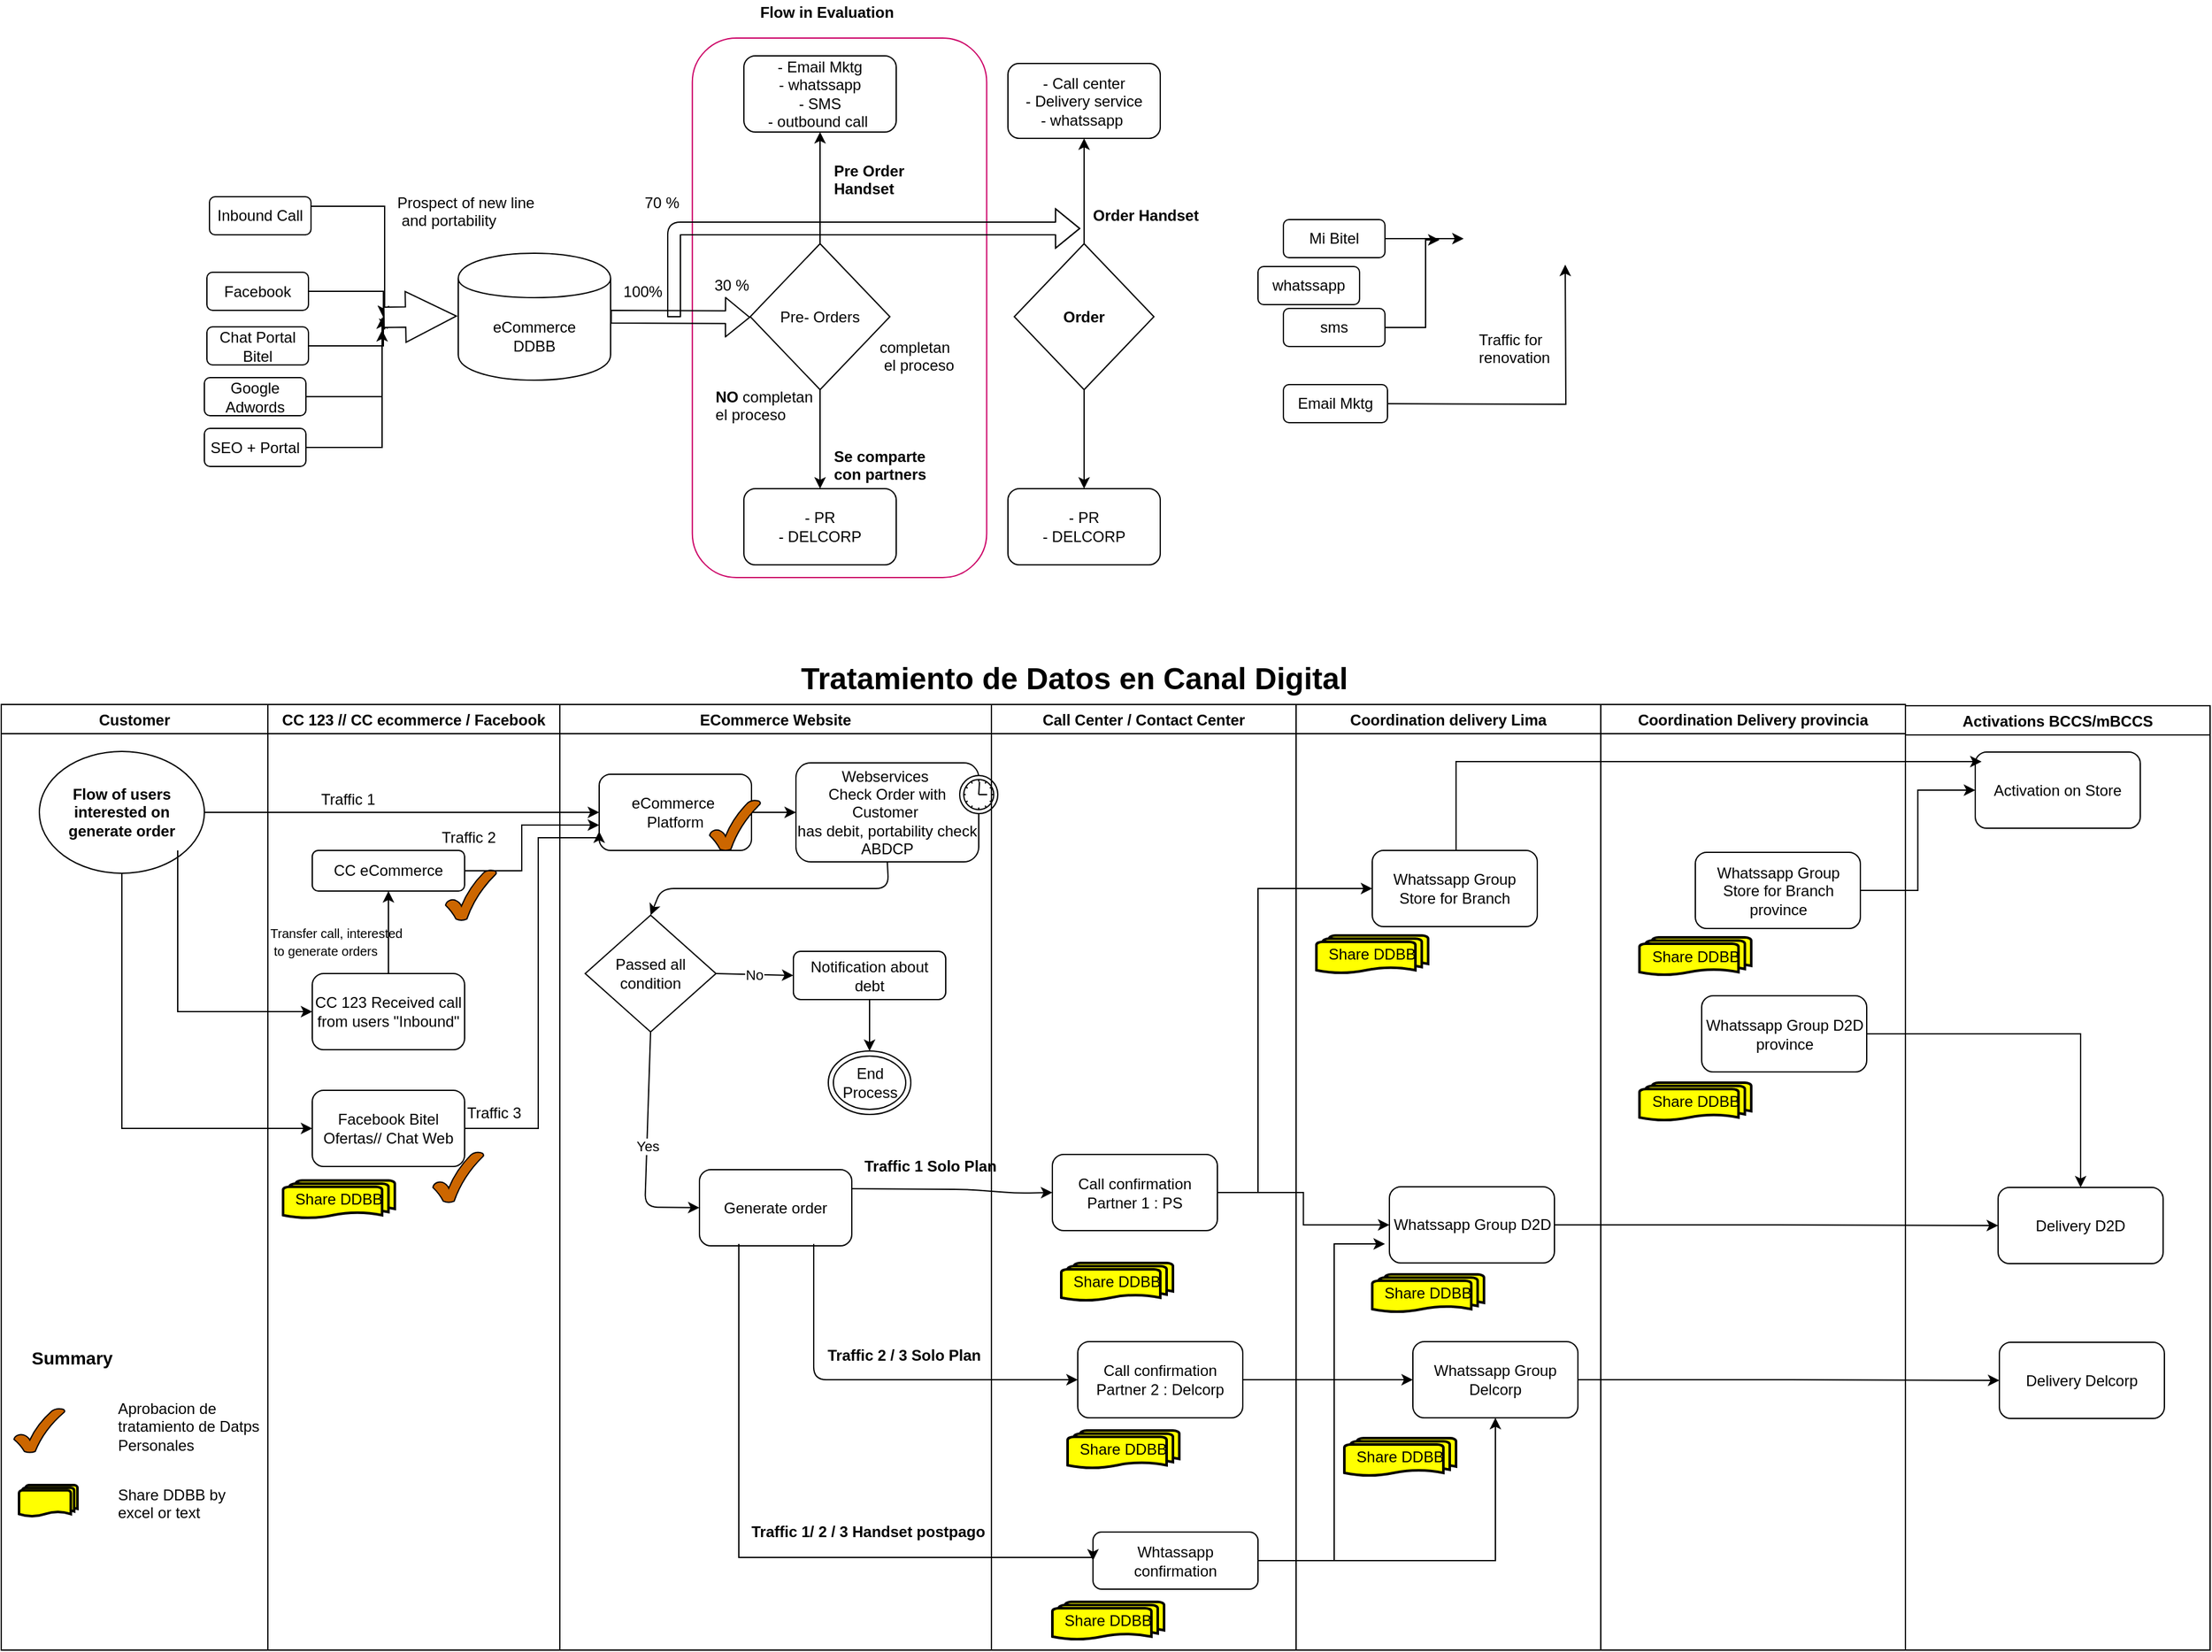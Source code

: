 <mxfile version="12.8.2" type="github">
  <diagram id="zP4iyxs3jzjMyuQG23tj" name="Page-1">
    <mxGraphModel dx="2404" dy="633" grid="1" gridSize="10" guides="1" tooltips="1" connect="1" arrows="1" fold="1" page="1" pageScale="1" pageWidth="850" pageHeight="1100" math="0" shadow="0">
      <root>
        <mxCell id="0" />
        <mxCell id="1" parent="0" />
        <mxCell id="Nr7Q4ipLpjzdWcBTOOWT-3" value="" style="rounded=1;whiteSpace=wrap;html=1;rotation=90;strokeColor=#CC0066;" parent="1" vertex="1">
          <mxGeometry x="307.82" y="126.57" width="425" height="231.87" as="geometry" />
        </mxCell>
        <mxCell id="BRfJzfaQ3Reeo0GbPJiB-15" style="edgeStyle=orthogonalEdgeStyle;rounded=0;orthogonalLoop=1;jettySize=auto;html=1;exitX=1;exitY=0.5;exitDx=0;exitDy=0;" parent="1" source="Ee-xBz2CqtSxg2sr-4L6-2" edge="1">
          <mxGeometry relative="1" as="geometry">
            <mxPoint x="161" y="250" as="targetPoint" />
          </mxGeometry>
        </mxCell>
        <mxCell id="Ee-xBz2CqtSxg2sr-4L6-2" value="Facebook" style="rounded=1;whiteSpace=wrap;html=1;" parent="1" vertex="1">
          <mxGeometry x="22" y="214.5" width="80" height="30" as="geometry" />
        </mxCell>
        <mxCell id="BRfJzfaQ3Reeo0GbPJiB-18" style="edgeStyle=orthogonalEdgeStyle;rounded=0;orthogonalLoop=1;jettySize=auto;html=1;" parent="1" source="Ee-xBz2CqtSxg2sr-4L6-3" edge="1">
          <mxGeometry relative="1" as="geometry">
            <mxPoint x="161" y="250" as="targetPoint" />
            <Array as="points">
              <mxPoint x="161" y="273" />
              <mxPoint x="161" y="230" />
            </Array>
          </mxGeometry>
        </mxCell>
        <mxCell id="Ee-xBz2CqtSxg2sr-4L6-3" value="Chat Portal Bitel" style="rounded=1;whiteSpace=wrap;html=1;" parent="1" vertex="1">
          <mxGeometry x="22" y="257.5" width="80" height="30" as="geometry" />
        </mxCell>
        <mxCell id="Ee-xBz2CqtSxg2sr-4L6-4" value="whatssapp" style="rounded=1;whiteSpace=wrap;html=1;" parent="1" vertex="1">
          <mxGeometry x="850" y="210" width="80" height="30" as="geometry" />
        </mxCell>
        <mxCell id="Ee-xBz2CqtSxg2sr-4L6-16" style="edgeStyle=orthogonalEdgeStyle;rounded=0;orthogonalLoop=1;jettySize=auto;html=1;" parent="1" source="Ee-xBz2CqtSxg2sr-4L6-5" edge="1">
          <mxGeometry relative="1" as="geometry">
            <mxPoint x="1012" y="188" as="targetPoint" />
          </mxGeometry>
        </mxCell>
        <mxCell id="Ee-xBz2CqtSxg2sr-4L6-5" value="Mi Bitel" style="rounded=1;whiteSpace=wrap;html=1;" parent="1" vertex="1">
          <mxGeometry x="870" y="173" width="80" height="30" as="geometry" />
        </mxCell>
        <mxCell id="Ee-xBz2CqtSxg2sr-4L6-17" style="edgeStyle=orthogonalEdgeStyle;rounded=0;orthogonalLoop=1;jettySize=auto;html=1;" parent="1" edge="1">
          <mxGeometry relative="1" as="geometry">
            <mxPoint x="993" y="189" as="targetPoint" />
            <mxPoint x="941" y="258" as="sourcePoint" />
            <Array as="points">
              <mxPoint x="982" y="258" />
              <mxPoint x="982" y="189" />
            </Array>
          </mxGeometry>
        </mxCell>
        <mxCell id="Ee-xBz2CqtSxg2sr-4L6-6" value="sms" style="rounded=1;whiteSpace=wrap;html=1;" parent="1" vertex="1">
          <mxGeometry x="870" y="243" width="80" height="30" as="geometry" />
        </mxCell>
        <mxCell id="Ee-xBz2CqtSxg2sr-4L6-18" style="edgeStyle=orthogonalEdgeStyle;rounded=0;orthogonalLoop=1;jettySize=auto;html=1;entryX=0.5;entryY=1;entryDx=0;entryDy=0;" parent="1" edge="1">
          <mxGeometry relative="1" as="geometry">
            <mxPoint x="1092" y="208.5" as="targetPoint" />
            <mxPoint x="941" y="318" as="sourcePoint" />
          </mxGeometry>
        </mxCell>
        <mxCell id="Ee-xBz2CqtSxg2sr-4L6-7" value="Email Mktg" style="rounded=1;whiteSpace=wrap;html=1;" parent="1" vertex="1">
          <mxGeometry x="870" y="303" width="82" height="30" as="geometry" />
        </mxCell>
        <mxCell id="Ee-xBz2CqtSxg2sr-4L6-15" value="Prospect of new line&lt;br&gt;&amp;nbsp;and portability" style="text;html=1;resizable=0;points=[];autosize=1;align=left;verticalAlign=top;spacingTop=-4;" parent="1" vertex="1">
          <mxGeometry x="170" y="150" width="130" height="30" as="geometry" />
        </mxCell>
        <mxCell id="Ee-xBz2CqtSxg2sr-4L6-19" value="Traffic for &lt;br&gt;renovation" style="text;html=1;resizable=0;points=[];autosize=1;align=left;verticalAlign=top;spacingTop=-4;" parent="1" vertex="1">
          <mxGeometry x="1022" y="258" width="70" height="30" as="geometry" />
        </mxCell>
        <mxCell id="BRfJzfaQ3Reeo0GbPJiB-14" style="edgeStyle=orthogonalEdgeStyle;rounded=0;orthogonalLoop=1;jettySize=auto;html=1;exitX=1;exitY=0.25;exitDx=0;exitDy=0;" parent="1" source="Ee-xBz2CqtSxg2sr-4L6-29" edge="1">
          <mxGeometry relative="1" as="geometry">
            <mxPoint x="162" y="260" as="targetPoint" />
            <Array as="points">
              <mxPoint x="162" y="163" />
              <mxPoint x="162" y="229" />
            </Array>
          </mxGeometry>
        </mxCell>
        <mxCell id="Ee-xBz2CqtSxg2sr-4L6-29" value="Inbound Call" style="rounded=1;whiteSpace=wrap;html=1;" parent="1" vertex="1">
          <mxGeometry x="24" y="155" width="80" height="30" as="geometry" />
        </mxCell>
        <mxCell id="Ee-xBz2CqtSxg2sr-4L6-32" value="" style="shape=flexArrow;endArrow=classic;html=1;exitX=1;exitY=0.5;exitDx=0;exitDy=0;" parent="1" source="BRfJzfaQ3Reeo0GbPJiB-1" edge="1">
          <mxGeometry width="50" height="50" relative="1" as="geometry">
            <mxPoint x="350" y="250" as="sourcePoint" />
            <mxPoint x="450" y="250" as="targetPoint" />
            <Array as="points" />
          </mxGeometry>
        </mxCell>
        <mxCell id="Ee-xBz2CqtSxg2sr-4L6-39" style="edgeStyle=orthogonalEdgeStyle;rounded=0;orthogonalLoop=1;jettySize=auto;html=1;entryX=0.5;entryY=1;entryDx=0;entryDy=0;" parent="1" source="Ee-xBz2CqtSxg2sr-4L6-33" target="Ee-xBz2CqtSxg2sr-4L6-38" edge="1">
          <mxGeometry relative="1" as="geometry" />
        </mxCell>
        <mxCell id="Ee-xBz2CqtSxg2sr-4L6-44" style="edgeStyle=orthogonalEdgeStyle;rounded=0;orthogonalLoop=1;jettySize=auto;html=1;" parent="1" source="Ee-xBz2CqtSxg2sr-4L6-33" target="Ee-xBz2CqtSxg2sr-4L6-43" edge="1">
          <mxGeometry relative="1" as="geometry" />
        </mxCell>
        <mxCell id="Ee-xBz2CqtSxg2sr-4L6-33" value="Pre- Orders" style="rhombus;whiteSpace=wrap;html=1;" parent="1" vertex="1">
          <mxGeometry x="450" y="192" width="110" height="115" as="geometry" />
        </mxCell>
        <mxCell id="Ee-xBz2CqtSxg2sr-4L6-46" style="edgeStyle=orthogonalEdgeStyle;rounded=0;orthogonalLoop=1;jettySize=auto;html=1;entryX=0.5;entryY=1;entryDx=0;entryDy=0;" parent="1" source="Ee-xBz2CqtSxg2sr-4L6-34" target="Ee-xBz2CqtSxg2sr-4L6-45" edge="1">
          <mxGeometry relative="1" as="geometry" />
        </mxCell>
        <mxCell id="Ee-xBz2CqtSxg2sr-4L6-49" style="edgeStyle=orthogonalEdgeStyle;rounded=0;orthogonalLoop=1;jettySize=auto;html=1;" parent="1" source="Ee-xBz2CqtSxg2sr-4L6-34" target="Ee-xBz2CqtSxg2sr-4L6-48" edge="1">
          <mxGeometry relative="1" as="geometry" />
        </mxCell>
        <mxCell id="Ee-xBz2CqtSxg2sr-4L6-34" value="&lt;b&gt;Order&lt;/b&gt;" style="rhombus;whiteSpace=wrap;html=1;" parent="1" vertex="1">
          <mxGeometry x="658" y="192" width="110" height="115" as="geometry" />
        </mxCell>
        <mxCell id="Ee-xBz2CqtSxg2sr-4L6-36" value="&lt;div&gt;completan&lt;/div&gt;&lt;div&gt;&amp;nbsp;el proceso&lt;/div&gt;" style="text;html=1;resizable=0;points=[];autosize=1;align=left;verticalAlign=top;spacingTop=-4;" parent="1" vertex="1">
          <mxGeometry x="550" y="264" width="80" height="30" as="geometry" />
        </mxCell>
        <mxCell id="Ee-xBz2CqtSxg2sr-4L6-37" value="&lt;div&gt;&amp;nbsp;&amp;nbsp;&amp;nbsp;&amp;nbsp;&amp;nbsp;&amp;nbsp;&amp;nbsp;&amp;nbsp;&amp;nbsp;&amp;nbsp; &lt;b&gt;NO &lt;/b&gt;completan&lt;/div&gt;&lt;div&gt;&amp;nbsp;&amp;nbsp;&amp;nbsp;&amp;nbsp;&amp;nbsp;&amp;nbsp;&amp;nbsp;&amp;nbsp;&amp;nbsp;&amp;nbsp; el proceso&lt;/div&gt;" style="text;html=1;resizable=0;points=[];autosize=1;align=left;verticalAlign=top;spacingTop=-4;" parent="1" vertex="1">
          <mxGeometry x="384" y="303" width="130" height="30" as="geometry" />
        </mxCell>
        <mxCell id="Ee-xBz2CqtSxg2sr-4L6-38" value="- Email Mktg&lt;br&gt;- whatssapp&lt;br&gt;- SMS&lt;br&gt;- outbound call&amp;nbsp;&lt;br&gt;" style="rounded=1;whiteSpace=wrap;html=1;" parent="1" vertex="1">
          <mxGeometry x="445" y="44" width="120" height="60" as="geometry" />
        </mxCell>
        <mxCell id="Ee-xBz2CqtSxg2sr-4L6-41" value="&lt;b&gt;Pre Order&lt;br&gt;Handset&lt;/b&gt;&lt;br&gt;" style="text;html=1;resizable=0;points=[];autosize=1;align=left;verticalAlign=top;spacingTop=-4;" parent="1" vertex="1">
          <mxGeometry x="514" y="125" width="70" height="30" as="geometry" />
        </mxCell>
        <mxCell id="Ee-xBz2CqtSxg2sr-4L6-42" value="&lt;b&gt;Se comparte&lt;br&gt;con partners&lt;/b&gt;&lt;br&gt;" style="text;html=1;resizable=0;points=[];autosize=1;align=left;verticalAlign=top;spacingTop=-4;" parent="1" vertex="1">
          <mxGeometry x="514" y="350" width="90" height="30" as="geometry" />
        </mxCell>
        <mxCell id="Ee-xBz2CqtSxg2sr-4L6-43" value="- PR&lt;br&gt;- DELCORP&lt;br&gt;" style="rounded=1;whiteSpace=wrap;html=1;" parent="1" vertex="1">
          <mxGeometry x="445" y="385" width="120" height="60" as="geometry" />
        </mxCell>
        <mxCell id="Ee-xBz2CqtSxg2sr-4L6-45" value="- Call center&lt;br&gt;- Delivery service&lt;br&gt;- whatssapp&amp;nbsp;&lt;br&gt;" style="rounded=1;whiteSpace=wrap;html=1;" parent="1" vertex="1">
          <mxGeometry x="653" y="50" width="120" height="59" as="geometry" />
        </mxCell>
        <mxCell id="Ee-xBz2CqtSxg2sr-4L6-47" value="&lt;b&gt;Order&amp;nbsp;Handset&lt;/b&gt;&lt;br&gt;" style="text;html=1;resizable=0;points=[];autosize=1;align=left;verticalAlign=top;spacingTop=-4;" parent="1" vertex="1">
          <mxGeometry x="718" y="160" width="100" height="20" as="geometry" />
        </mxCell>
        <mxCell id="Ee-xBz2CqtSxg2sr-4L6-48" value="- PR&lt;br&gt;- DELCORP&lt;br&gt;" style="rounded=1;whiteSpace=wrap;html=1;" parent="1" vertex="1">
          <mxGeometry x="653" y="385" width="120" height="60" as="geometry" />
        </mxCell>
        <mxCell id="YgWcidtkxYccLJRaPpgr-2" value="CC 123 // CC ecommerce / Facebook" style="swimlane;" parent="1" vertex="1">
          <mxGeometry x="70" y="555" width="230" height="745" as="geometry" />
        </mxCell>
        <mxCell id="YgWcidtkxYccLJRaPpgr-96" style="edgeStyle=orthogonalEdgeStyle;rounded=0;orthogonalLoop=1;jettySize=auto;html=1;" parent="YgWcidtkxYccLJRaPpgr-2" source="YgWcidtkxYccLJRaPpgr-93" target="YgWcidtkxYccLJRaPpgr-95" edge="1">
          <mxGeometry relative="1" as="geometry" />
        </mxCell>
        <mxCell id="YgWcidtkxYccLJRaPpgr-93" value="CC 123 Received call from users &quot;Inbound&quot;" style="rounded=1;whiteSpace=wrap;html=1;" parent="YgWcidtkxYccLJRaPpgr-2" vertex="1">
          <mxGeometry x="35" y="212" width="120" height="60" as="geometry" />
        </mxCell>
        <mxCell id="YgWcidtkxYccLJRaPpgr-95" value="CC eCommerce" style="rounded=1;whiteSpace=wrap;html=1;" parent="YgWcidtkxYccLJRaPpgr-2" vertex="1">
          <mxGeometry x="35" y="115" width="120" height="32" as="geometry" />
        </mxCell>
        <mxCell id="YgWcidtkxYccLJRaPpgr-97" value="&lt;font style=&quot;font-size: 10px&quot;&gt;Transfer&amp;nbsp;call, interested&lt;br&gt;&amp;nbsp;to generate orders&amp;nbsp;&lt;/font&gt;" style="text;html=1;resizable=0;points=[];autosize=1;align=left;verticalAlign=top;spacingTop=-4;" parent="YgWcidtkxYccLJRaPpgr-2" vertex="1">
          <mxGeometry y="170" width="120" height="30" as="geometry" />
        </mxCell>
        <mxCell id="YgWcidtkxYccLJRaPpgr-102" value="Facebook Bitel Ofertas// Chat Web" style="rounded=1;whiteSpace=wrap;html=1;" parent="YgWcidtkxYccLJRaPpgr-2" vertex="1">
          <mxGeometry x="35" y="304" width="120" height="60" as="geometry" />
        </mxCell>
        <mxCell id="YgWcidtkxYccLJRaPpgr-105" value="Traffic 1" style="text;html=1;resizable=0;points=[];autosize=1;align=left;verticalAlign=top;spacingTop=-4;" parent="YgWcidtkxYccLJRaPpgr-2" vertex="1">
          <mxGeometry x="40" y="65" width="60" height="20" as="geometry" />
        </mxCell>
        <mxCell id="YgWcidtkxYccLJRaPpgr-106" value="Traffic 2" style="text;html=1;resizable=0;points=[];autosize=1;align=left;verticalAlign=top;spacingTop=-4;" parent="YgWcidtkxYccLJRaPpgr-2" vertex="1">
          <mxGeometry x="135" y="95" width="60" height="20" as="geometry" />
        </mxCell>
        <mxCell id="YgWcidtkxYccLJRaPpgr-107" value="Traffic 3" style="text;html=1;resizable=0;points=[];autosize=1;align=left;verticalAlign=top;spacingTop=-4;" parent="YgWcidtkxYccLJRaPpgr-2" vertex="1">
          <mxGeometry x="155" y="312" width="60" height="20" as="geometry" />
        </mxCell>
        <mxCell id="YgWcidtkxYccLJRaPpgr-149" value="" style="verticalLabelPosition=bottom;verticalAlign=top;html=1;shape=mxgraph.basic.tick;fillColor=#CC6600;" parent="YgWcidtkxYccLJRaPpgr-2" vertex="1">
          <mxGeometry x="130" y="352.504" width="40" height="40" as="geometry" />
        </mxCell>
        <mxCell id="YgWcidtkxYccLJRaPpgr-151" value="" style="verticalLabelPosition=bottom;verticalAlign=top;html=1;shape=mxgraph.basic.tick;fillColor=#CC6600;" parent="YgWcidtkxYccLJRaPpgr-2" vertex="1">
          <mxGeometry x="140" y="130.214" width="40" height="40" as="geometry" />
        </mxCell>
        <mxCell id="YgWcidtkxYccLJRaPpgr-113" value="Share DDBB" style="strokeWidth=2;html=1;shape=mxgraph.flowchart.multi-document;whiteSpace=wrap;fillColor=#FFFF00;" parent="YgWcidtkxYccLJRaPpgr-2" vertex="1">
          <mxGeometry x="12" y="375" width="88" height="30" as="geometry" />
        </mxCell>
        <mxCell id="YgWcidtkxYccLJRaPpgr-8" value="ECommerce Website" style="swimlane;" parent="1" vertex="1">
          <mxGeometry x="300" y="555" width="340" height="745" as="geometry" />
        </mxCell>
        <mxCell id="YgWcidtkxYccLJRaPpgr-9" value="eCommerce&amp;nbsp;&lt;br&gt;Platform&lt;br&gt;" style="rounded=1;whiteSpace=wrap;html=1;" parent="YgWcidtkxYccLJRaPpgr-8" vertex="1">
          <mxGeometry x="31" y="55" width="120" height="60" as="geometry" />
        </mxCell>
        <mxCell id="YgWcidtkxYccLJRaPpgr-10" value="No" style="endArrow=classic;html=1;exitX=1;exitY=0.5;entryX=0;entryY=0.5;" parent="YgWcidtkxYccLJRaPpgr-8" source="YgWcidtkxYccLJRaPpgr-14" target="YgWcidtkxYccLJRaPpgr-22" edge="1">
          <mxGeometry width="50" height="50" relative="1" as="geometry">
            <mxPoint x="118" y="378" as="sourcePoint" />
            <mxPoint x="170" y="298" as="targetPoint" />
          </mxGeometry>
        </mxCell>
        <mxCell id="YgWcidtkxYccLJRaPpgr-11" value="Generate order" style="rounded=1;whiteSpace=wrap;html=1;" parent="YgWcidtkxYccLJRaPpgr-8" vertex="1">
          <mxGeometry x="110" y="366.5" width="120" height="60" as="geometry" />
        </mxCell>
        <mxCell id="YgWcidtkxYccLJRaPpgr-14" value="Passed all condition" style="rhombus;whiteSpace=wrap;html=1;" parent="YgWcidtkxYccLJRaPpgr-8" vertex="1">
          <mxGeometry x="20" y="166" width="103" height="92" as="geometry" />
        </mxCell>
        <mxCell id="YgWcidtkxYccLJRaPpgr-16" value="" style="endArrow=classic;html=1;exitX=1;exitY=0.5;entryX=0;entryY=0.5;exitDx=0;exitDy=0;entryDx=0;entryDy=0;" parent="YgWcidtkxYccLJRaPpgr-8" source="YgWcidtkxYccLJRaPpgr-9" target="YgWcidtkxYccLJRaPpgr-20" edge="1">
          <mxGeometry width="50" height="50" relative="1" as="geometry">
            <mxPoint x="100" y="210" as="sourcePoint" />
            <mxPoint x="86" y="160" as="targetPoint" />
          </mxGeometry>
        </mxCell>
        <mxCell id="YgWcidtkxYccLJRaPpgr-17" value="Yes" style="endArrow=classic;html=1;entryX=0;entryY=0.5;exitX=0.5;exitY=1;" parent="YgWcidtkxYccLJRaPpgr-8" source="YgWcidtkxYccLJRaPpgr-14" target="YgWcidtkxYccLJRaPpgr-11" edge="1">
          <mxGeometry width="50" height="50" relative="1" as="geometry">
            <mxPoint x="-39" y="621" as="sourcePoint" />
            <mxPoint x="76" y="671" as="targetPoint" />
            <Array as="points">
              <mxPoint x="67" y="396" />
            </Array>
          </mxGeometry>
        </mxCell>
        <mxCell id="YgWcidtkxYccLJRaPpgr-20" value="Webservices&amp;nbsp;&lt;div&gt;Check Order with Customer&amp;nbsp;&lt;/div&gt;&lt;div&gt;has debit, portability check ABDCP&lt;/div&gt;" style="html=1;whiteSpace=wrap;rounded=1;" parent="YgWcidtkxYccLJRaPpgr-8" vertex="1">
          <mxGeometry x="186" y="46" width="144" height="78" as="geometry" />
        </mxCell>
        <mxCell id="YgWcidtkxYccLJRaPpgr-21" value="" style="shape=mxgraph.bpmn.timer_start;perimeter=ellipsePerimeter;html=1;labelPosition=right;labelBackgroundColor=#ffffff;align=left;" parent="YgWcidtkxYccLJRaPpgr-20" vertex="1">
          <mxGeometry x="1" width="30" height="30" relative="1" as="geometry">
            <mxPoint x="-15" y="10" as="offset" />
          </mxGeometry>
        </mxCell>
        <mxCell id="YgWcidtkxYccLJRaPpgr-22" value="Notification about debt" style="rounded=1;whiteSpace=wrap;html=1;" parent="YgWcidtkxYccLJRaPpgr-8" vertex="1">
          <mxGeometry x="184" y="194.5" width="120" height="38" as="geometry" />
        </mxCell>
        <mxCell id="YgWcidtkxYccLJRaPpgr-23" value="End Process" style="ellipse;shape=doubleEllipse;whiteSpace=wrap;html=1;" parent="YgWcidtkxYccLJRaPpgr-8" vertex="1">
          <mxGeometry x="211.5" y="273" width="65" height="50" as="geometry" />
        </mxCell>
        <mxCell id="YgWcidtkxYccLJRaPpgr-24" value="" style="endArrow=classic;html=1;entryX=0.5;entryY=0;exitX=0.5;exitY=1;" parent="YgWcidtkxYccLJRaPpgr-8" source="YgWcidtkxYccLJRaPpgr-22" target="YgWcidtkxYccLJRaPpgr-23" edge="1">
          <mxGeometry width="50" height="50" relative="1" as="geometry">
            <mxPoint x="170" y="490" as="sourcePoint" />
            <mxPoint x="220" y="440" as="targetPoint" />
          </mxGeometry>
        </mxCell>
        <mxCell id="YgWcidtkxYccLJRaPpgr-110" value="&lt;b&gt;Traffic 1 Solo Plan&lt;br&gt;&lt;/b&gt;" style="text;html=1;resizable=0;points=[];autosize=1;align=left;verticalAlign=top;spacingTop=-4;" parent="YgWcidtkxYccLJRaPpgr-8" vertex="1">
          <mxGeometry x="238" y="353.5" width="120" height="20" as="geometry" />
        </mxCell>
        <mxCell id="YgWcidtkxYccLJRaPpgr-112" value="&lt;b&gt;Traffic 2 / 3 Solo Plan&lt;/b&gt;" style="text;html=1;resizable=0;points=[];autosize=1;align=left;verticalAlign=top;spacingTop=-4;" parent="YgWcidtkxYccLJRaPpgr-8" vertex="1">
          <mxGeometry x="209" y="502.5" width="140" height="20" as="geometry" />
        </mxCell>
        <mxCell id="YgWcidtkxYccLJRaPpgr-48" value="" style="endArrow=classic;html=1;exitX=0.5;exitY=1;entryX=0.5;entryY=0;exitDx=0;exitDy=0;" parent="YgWcidtkxYccLJRaPpgr-8" source="YgWcidtkxYccLJRaPpgr-20" target="YgWcidtkxYccLJRaPpgr-14" edge="1">
          <mxGeometry width="50" height="50" relative="1" as="geometry">
            <mxPoint x="451" y="105" as="sourcePoint" />
            <mxPoint x="72" y="250" as="targetPoint" />
            <Array as="points">
              <mxPoint x="259" y="145" />
              <mxPoint x="80" y="145" />
            </Array>
          </mxGeometry>
        </mxCell>
        <mxCell id="YgWcidtkxYccLJRaPpgr-130" value="&lt;b&gt;Traffic 1/ 2 / 3 Handset postpago&lt;/b&gt;" style="text;html=1;resizable=0;points=[];autosize=1;align=left;verticalAlign=top;spacingTop=-4;" parent="YgWcidtkxYccLJRaPpgr-8" vertex="1">
          <mxGeometry x="149" y="642" width="200" height="20" as="geometry" />
        </mxCell>
        <mxCell id="YgWcidtkxYccLJRaPpgr-150" value="" style="verticalLabelPosition=bottom;verticalAlign=top;html=1;shape=mxgraph.basic.tick;fillColor=#CC6600;" parent="YgWcidtkxYccLJRaPpgr-8" vertex="1">
          <mxGeometry x="118" y="75.214" width="40" height="40" as="geometry" />
        </mxCell>
        <mxCell id="YgWcidtkxYccLJRaPpgr-34" value="Call Center / Contact Center" style="swimlane;startSize=23;" parent="1" vertex="1">
          <mxGeometry x="640" y="555" width="240" height="745" as="geometry" />
        </mxCell>
        <mxCell id="YgWcidtkxYccLJRaPpgr-35" value="Call confirmation&lt;br&gt;Partner 1 : PS&lt;br&gt;" style="rounded=1;whiteSpace=wrap;html=1;" parent="YgWcidtkxYccLJRaPpgr-34" vertex="1">
          <mxGeometry x="48" y="354.5" width="130" height="60" as="geometry" />
        </mxCell>
        <mxCell id="YgWcidtkxYccLJRaPpgr-114" value="Share DDBB" style="strokeWidth=2;html=1;shape=mxgraph.flowchart.multi-document;whiteSpace=wrap;fillColor=#FFFF00;" parent="YgWcidtkxYccLJRaPpgr-34" vertex="1">
          <mxGeometry x="60" y="572" width="88" height="30" as="geometry" />
        </mxCell>
        <mxCell id="YgWcidtkxYccLJRaPpgr-108" value="Call confirmation&lt;br&gt;Partner 2 : Delcorp&lt;br&gt;" style="rounded=1;whiteSpace=wrap;html=1;" parent="YgWcidtkxYccLJRaPpgr-34" vertex="1">
          <mxGeometry x="68" y="502" width="130" height="60" as="geometry" />
        </mxCell>
        <mxCell id="YgWcidtkxYccLJRaPpgr-127" value="Whtassapp confirmation&lt;br&gt;" style="rounded=1;whiteSpace=wrap;html=1;" parent="YgWcidtkxYccLJRaPpgr-34" vertex="1">
          <mxGeometry x="80" y="652" width="130" height="45" as="geometry" />
        </mxCell>
        <mxCell id="YgWcidtkxYccLJRaPpgr-128" value="Share DDBB" style="strokeWidth=2;html=1;shape=mxgraph.flowchart.multi-document;whiteSpace=wrap;fillColor=#FFFF00;" parent="YgWcidtkxYccLJRaPpgr-34" vertex="1">
          <mxGeometry x="48" y="707" width="88" height="30" as="geometry" />
        </mxCell>
        <mxCell id="YgWcidtkxYccLJRaPpgr-39" value="Coordination delivery Lima" style="swimlane;" parent="1" vertex="1">
          <mxGeometry x="880" y="555" width="240" height="745" as="geometry" />
        </mxCell>
        <mxCell id="YgWcidtkxYccLJRaPpgr-115" value="Whatssapp Group Store for Branch&lt;br&gt;" style="rounded=1;whiteSpace=wrap;html=1;" parent="YgWcidtkxYccLJRaPpgr-39" vertex="1">
          <mxGeometry x="60" y="115" width="130" height="60" as="geometry" />
        </mxCell>
        <mxCell id="YgWcidtkxYccLJRaPpgr-116" value="Whatssapp Group D2D&lt;br&gt;" style="rounded=1;whiteSpace=wrap;html=1;" parent="YgWcidtkxYccLJRaPpgr-39" vertex="1">
          <mxGeometry x="73.5" y="380" width="130" height="60" as="geometry" />
        </mxCell>
        <mxCell id="YgWcidtkxYccLJRaPpgr-117" value="Whatssapp Group Delcorp&lt;br&gt;" style="rounded=1;whiteSpace=wrap;html=1;" parent="YgWcidtkxYccLJRaPpgr-39" vertex="1">
          <mxGeometry x="92" y="502" width="130" height="60" as="geometry" />
        </mxCell>
        <mxCell id="YgWcidtkxYccLJRaPpgr-118" value="Share DDBB" style="strokeWidth=2;html=1;shape=mxgraph.flowchart.multi-document;whiteSpace=wrap;fillColor=#FFFF00;" parent="YgWcidtkxYccLJRaPpgr-39" vertex="1">
          <mxGeometry x="16" y="182" width="88" height="30" as="geometry" />
        </mxCell>
        <mxCell id="YgWcidtkxYccLJRaPpgr-119" value="Share DDBB" style="strokeWidth=2;html=1;shape=mxgraph.flowchart.multi-document;whiteSpace=wrap;fillColor=#FFFF00;" parent="YgWcidtkxYccLJRaPpgr-39" vertex="1">
          <mxGeometry x="60" y="449" width="88" height="30" as="geometry" />
        </mxCell>
        <mxCell id="YgWcidtkxYccLJRaPpgr-120" value="Share DDBB" style="strokeWidth=2;html=1;shape=mxgraph.flowchart.multi-document;whiteSpace=wrap;fillColor=#FFFF00;" parent="YgWcidtkxYccLJRaPpgr-39" vertex="1">
          <mxGeometry x="38" y="578" width="88" height="30" as="geometry" />
        </mxCell>
        <mxCell id="YgWcidtkxYccLJRaPpgr-40" value="Coordination Delivery provincia" style="swimlane;startSize=23;" parent="1" vertex="1">
          <mxGeometry x="1120" y="555" width="240" height="745" as="geometry" />
        </mxCell>
        <mxCell id="YgWcidtkxYccLJRaPpgr-143" value="Whatssapp Group Store for Branch province&lt;br&gt;" style="rounded=1;whiteSpace=wrap;html=1;" parent="YgWcidtkxYccLJRaPpgr-40" vertex="1">
          <mxGeometry x="74.5" y="116.5" width="130" height="60" as="geometry" />
        </mxCell>
        <mxCell id="YgWcidtkxYccLJRaPpgr-144" value="Whatssapp Group D2D province&lt;br&gt;" style="rounded=1;whiteSpace=wrap;html=1;" parent="YgWcidtkxYccLJRaPpgr-40" vertex="1">
          <mxGeometry x="79.5" y="229.5" width="130" height="60" as="geometry" />
        </mxCell>
        <mxCell id="YgWcidtkxYccLJRaPpgr-145" value="Share DDBB" style="strokeWidth=2;html=1;shape=mxgraph.flowchart.multi-document;whiteSpace=wrap;fillColor=#FFFF00;" parent="YgWcidtkxYccLJRaPpgr-40" vertex="1">
          <mxGeometry x="30.5" y="183.5" width="88" height="30" as="geometry" />
        </mxCell>
        <mxCell id="YgWcidtkxYccLJRaPpgr-146" value="Share DDBB" style="strokeWidth=2;html=1;shape=mxgraph.flowchart.multi-document;whiteSpace=wrap;fillColor=#FFFF00;" parent="YgWcidtkxYccLJRaPpgr-40" vertex="1">
          <mxGeometry x="30.5" y="298" width="88" height="30" as="geometry" />
        </mxCell>
        <mxCell id="YgWcidtkxYccLJRaPpgr-49" value="Activations BCCS/mBCCS" style="swimlane;" parent="1" vertex="1">
          <mxGeometry x="1360" y="556" width="240" height="744" as="geometry" />
        </mxCell>
        <mxCell id="YgWcidtkxYccLJRaPpgr-142" value="Delivery Delcorp&lt;br&gt;" style="rounded=1;whiteSpace=wrap;html=1;" parent="YgWcidtkxYccLJRaPpgr-49" vertex="1">
          <mxGeometry x="74" y="501.5" width="130" height="60" as="geometry" />
        </mxCell>
        <mxCell id="YgWcidtkxYccLJRaPpgr-147" value="Delivery D2D&lt;br&gt;" style="rounded=1;whiteSpace=wrap;html=1;" parent="YgWcidtkxYccLJRaPpgr-49" vertex="1">
          <mxGeometry x="73" y="379.5" width="130" height="60" as="geometry" />
        </mxCell>
        <mxCell id="YgWcidtkxYccLJRaPpgr-148" value="Activation on Store&lt;br&gt;" style="rounded=1;whiteSpace=wrap;html=1;" parent="YgWcidtkxYccLJRaPpgr-49" vertex="1">
          <mxGeometry x="55" y="36.5" width="130" height="60" as="geometry" />
        </mxCell>
        <mxCell id="YgWcidtkxYccLJRaPpgr-50" value="" style="endArrow=classic;html=1;exitX=1;exitY=0.25;entryX=0;entryY=0.5;exitDx=0;exitDy=0;" parent="1" source="YgWcidtkxYccLJRaPpgr-11" target="YgWcidtkxYccLJRaPpgr-35" edge="1">
          <mxGeometry width="50" height="50" relative="1" as="geometry">
            <mxPoint x="557" y="1345" as="sourcePoint" />
            <mxPoint x="867" y="1325" as="targetPoint" />
            <Array as="points">
              <mxPoint x="620" y="937" />
              <mxPoint x="660" y="940" />
            </Array>
          </mxGeometry>
        </mxCell>
        <mxCell id="YgWcidtkxYccLJRaPpgr-87" value="Customer" style="swimlane;" parent="1" vertex="1">
          <mxGeometry x="-140" y="555" width="210" height="745" as="geometry" />
        </mxCell>
        <mxCell id="YgWcidtkxYccLJRaPpgr-88" value="&lt;b&gt;Flow of users interested on generate order&lt;/b&gt;" style="ellipse;whiteSpace=wrap;html=1;" parent="YgWcidtkxYccLJRaPpgr-87" vertex="1">
          <mxGeometry x="30" y="37" width="130" height="96" as="geometry" />
        </mxCell>
        <mxCell id="YgWcidtkxYccLJRaPpgr-168" value="" style="strokeWidth=2;html=1;shape=mxgraph.flowchart.multi-document;whiteSpace=wrap;fillColor=#FFFF00;" parent="YgWcidtkxYccLJRaPpgr-87" vertex="1">
          <mxGeometry x="14" y="615" width="46" height="25" as="geometry" />
        </mxCell>
        <mxCell id="YgWcidtkxYccLJRaPpgr-171" value="" style="verticalLabelPosition=bottom;verticalAlign=top;html=1;shape=mxgraph.basic.tick;fillColor=#CC6600;" parent="YgWcidtkxYccLJRaPpgr-87" vertex="1">
          <mxGeometry x="10" y="554.5" width="40" height="35" as="geometry" />
        </mxCell>
        <mxCell id="YgWcidtkxYccLJRaPpgr-174" value="Aprobacion de&amp;nbsp;&lt;br&gt;tratamiento de Datps&lt;br&gt;Personales&lt;br&gt;" style="text;html=1;resizable=0;points=[];autosize=1;align=left;verticalAlign=top;spacingTop=-4;" parent="YgWcidtkxYccLJRaPpgr-87" vertex="1">
          <mxGeometry x="90" y="545" width="130" height="40" as="geometry" />
        </mxCell>
        <mxCell id="YgWcidtkxYccLJRaPpgr-167" value="&lt;b&gt;&lt;font style=&quot;font-size: 14px&quot;&gt;Summary&lt;/font&gt;&lt;/b&gt;" style="text;html=1;resizable=0;points=[];autosize=1;align=left;verticalAlign=top;spacingTop=-4;" parent="YgWcidtkxYccLJRaPpgr-87" vertex="1">
          <mxGeometry x="22" y="503.5" width="80" height="20" as="geometry" />
        </mxCell>
        <mxCell id="YgWcidtkxYccLJRaPpgr-170" value="Share DDBB by&amp;nbsp;&lt;br&gt;excel or text&lt;br&gt;" style="text;html=1;resizable=0;points=[];autosize=1;align=left;verticalAlign=top;spacingTop=-4;" parent="YgWcidtkxYccLJRaPpgr-87" vertex="1">
          <mxGeometry x="90" y="612.5" width="100" height="30" as="geometry" />
        </mxCell>
        <mxCell id="YgWcidtkxYccLJRaPpgr-94" style="edgeStyle=orthogonalEdgeStyle;rounded=0;orthogonalLoop=1;jettySize=auto;html=1;" parent="1" target="YgWcidtkxYccLJRaPpgr-93" edge="1">
          <mxGeometry relative="1" as="geometry">
            <mxPoint x="-1" y="670" as="sourcePoint" />
            <Array as="points">
              <mxPoint x="-1" y="797" />
            </Array>
          </mxGeometry>
        </mxCell>
        <mxCell id="YgWcidtkxYccLJRaPpgr-100" style="edgeStyle=orthogonalEdgeStyle;rounded=0;orthogonalLoop=1;jettySize=auto;html=1;entryX=0;entryY=0.5;entryDx=0;entryDy=0;" parent="1" source="YgWcidtkxYccLJRaPpgr-88" target="YgWcidtkxYccLJRaPpgr-9" edge="1">
          <mxGeometry relative="1" as="geometry" />
        </mxCell>
        <mxCell id="YgWcidtkxYccLJRaPpgr-101" style="edgeStyle=orthogonalEdgeStyle;rounded=0;orthogonalLoop=1;jettySize=auto;html=1;" parent="1" source="YgWcidtkxYccLJRaPpgr-95" target="YgWcidtkxYccLJRaPpgr-9" edge="1">
          <mxGeometry relative="1" as="geometry">
            <Array as="points">
              <mxPoint x="270" y="686" />
              <mxPoint x="270" y="650" />
            </Array>
          </mxGeometry>
        </mxCell>
        <mxCell id="YgWcidtkxYccLJRaPpgr-103" style="edgeStyle=orthogonalEdgeStyle;rounded=0;orthogonalLoop=1;jettySize=auto;html=1;entryX=0;entryY=0.5;entryDx=0;entryDy=0;" parent="1" source="YgWcidtkxYccLJRaPpgr-88" target="YgWcidtkxYccLJRaPpgr-102" edge="1">
          <mxGeometry relative="1" as="geometry">
            <Array as="points">
              <mxPoint x="-45" y="889" />
            </Array>
          </mxGeometry>
        </mxCell>
        <mxCell id="YgWcidtkxYccLJRaPpgr-104" style="edgeStyle=orthogonalEdgeStyle;rounded=0;orthogonalLoop=1;jettySize=auto;html=1;entryX=0;entryY=0.75;entryDx=0;entryDy=0;" parent="1" source="YgWcidtkxYccLJRaPpgr-102" target="YgWcidtkxYccLJRaPpgr-9" edge="1">
          <mxGeometry relative="1" as="geometry">
            <Array as="points">
              <mxPoint x="283" y="889" />
              <mxPoint x="283" y="660" />
              <mxPoint x="331" y="660" />
            </Array>
          </mxGeometry>
        </mxCell>
        <mxCell id="YgWcidtkxYccLJRaPpgr-111" value="" style="endArrow=classic;html=1;entryX=0;entryY=0.5;entryDx=0;entryDy=0;" parent="1" target="YgWcidtkxYccLJRaPpgr-108" edge="1">
          <mxGeometry width="50" height="50" relative="1" as="geometry">
            <mxPoint x="500" y="980" as="sourcePoint" />
            <mxPoint x="890" y="932" as="targetPoint" />
            <Array as="points">
              <mxPoint x="500" y="1087" />
              <mxPoint x="680" y="1087" />
            </Array>
          </mxGeometry>
        </mxCell>
        <mxCell id="YgWcidtkxYccLJRaPpgr-129" style="edgeStyle=orthogonalEdgeStyle;rounded=0;orthogonalLoop=1;jettySize=auto;html=1;entryX=0;entryY=0.5;entryDx=0;entryDy=0;" parent="1" target="YgWcidtkxYccLJRaPpgr-127" edge="1">
          <mxGeometry relative="1" as="geometry">
            <mxPoint x="441" y="980" as="sourcePoint" />
            <Array as="points">
              <mxPoint x="441" y="1227" />
            </Array>
          </mxGeometry>
        </mxCell>
        <mxCell id="YgWcidtkxYccLJRaPpgr-153" style="edgeStyle=orthogonalEdgeStyle;rounded=0;orthogonalLoop=1;jettySize=auto;html=1;entryX=0;entryY=0.5;entryDx=0;entryDy=0;" parent="1" source="YgWcidtkxYccLJRaPpgr-143" target="YgWcidtkxYccLJRaPpgr-148" edge="1">
          <mxGeometry relative="1" as="geometry" />
        </mxCell>
        <mxCell id="YgWcidtkxYccLJRaPpgr-155" style="edgeStyle=orthogonalEdgeStyle;rounded=0;orthogonalLoop=1;jettySize=auto;html=1;exitX=0.5;exitY=0;exitDx=0;exitDy=0;" parent="1" source="YgWcidtkxYccLJRaPpgr-115" edge="1">
          <mxGeometry relative="1" as="geometry">
            <mxPoint x="1420" y="600" as="targetPoint" />
            <Array as="points">
              <mxPoint x="1006" y="600" />
            </Array>
          </mxGeometry>
        </mxCell>
        <mxCell id="YgWcidtkxYccLJRaPpgr-156" style="edgeStyle=orthogonalEdgeStyle;rounded=0;orthogonalLoop=1;jettySize=auto;html=1;" parent="1" source="YgWcidtkxYccLJRaPpgr-116" target="YgWcidtkxYccLJRaPpgr-147" edge="1">
          <mxGeometry relative="1" as="geometry" />
        </mxCell>
        <mxCell id="YgWcidtkxYccLJRaPpgr-157" style="edgeStyle=orthogonalEdgeStyle;rounded=0;orthogonalLoop=1;jettySize=auto;html=1;" parent="1" source="YgWcidtkxYccLJRaPpgr-144" target="YgWcidtkxYccLJRaPpgr-147" edge="1">
          <mxGeometry relative="1" as="geometry" />
        </mxCell>
        <mxCell id="YgWcidtkxYccLJRaPpgr-158" style="edgeStyle=orthogonalEdgeStyle;rounded=0;orthogonalLoop=1;jettySize=auto;html=1;entryX=0;entryY=0.5;entryDx=0;entryDy=0;" parent="1" source="YgWcidtkxYccLJRaPpgr-117" target="YgWcidtkxYccLJRaPpgr-142" edge="1">
          <mxGeometry relative="1" as="geometry" />
        </mxCell>
        <mxCell id="YgWcidtkxYccLJRaPpgr-159" style="edgeStyle=orthogonalEdgeStyle;rounded=0;orthogonalLoop=1;jettySize=auto;html=1;entryX=0;entryY=0.5;entryDx=0;entryDy=0;" parent="1" source="YgWcidtkxYccLJRaPpgr-35" target="YgWcidtkxYccLJRaPpgr-116" edge="1">
          <mxGeometry relative="1" as="geometry" />
        </mxCell>
        <mxCell id="YgWcidtkxYccLJRaPpgr-160" style="edgeStyle=orthogonalEdgeStyle;rounded=0;orthogonalLoop=1;jettySize=auto;html=1;entryX=0;entryY=0.5;entryDx=0;entryDy=0;" parent="1" source="YgWcidtkxYccLJRaPpgr-35" target="YgWcidtkxYccLJRaPpgr-115" edge="1">
          <mxGeometry relative="1" as="geometry">
            <Array as="points">
              <mxPoint x="850" y="940" />
              <mxPoint x="850" y="700" />
            </Array>
          </mxGeometry>
        </mxCell>
        <mxCell id="YgWcidtkxYccLJRaPpgr-161" style="edgeStyle=orthogonalEdgeStyle;rounded=0;orthogonalLoop=1;jettySize=auto;html=1;entryX=0;entryY=0.5;entryDx=0;entryDy=0;" parent="1" source="YgWcidtkxYccLJRaPpgr-108" target="YgWcidtkxYccLJRaPpgr-117" edge="1">
          <mxGeometry relative="1" as="geometry" />
        </mxCell>
        <mxCell id="YgWcidtkxYccLJRaPpgr-162" style="edgeStyle=orthogonalEdgeStyle;rounded=0;orthogonalLoop=1;jettySize=auto;html=1;entryX=0.5;entryY=1;entryDx=0;entryDy=0;" parent="1" source="YgWcidtkxYccLJRaPpgr-127" target="YgWcidtkxYccLJRaPpgr-117" edge="1">
          <mxGeometry relative="1" as="geometry" />
        </mxCell>
        <mxCell id="YgWcidtkxYccLJRaPpgr-163" style="edgeStyle=orthogonalEdgeStyle;rounded=0;orthogonalLoop=1;jettySize=auto;html=1;" parent="1" source="YgWcidtkxYccLJRaPpgr-127" edge="1">
          <mxGeometry relative="1" as="geometry">
            <mxPoint x="950" y="980" as="targetPoint" />
            <Array as="points">
              <mxPoint x="910" y="1230" />
              <mxPoint x="910" y="980" />
              <mxPoint x="950" y="980" />
            </Array>
          </mxGeometry>
        </mxCell>
        <mxCell id="YgWcidtkxYccLJRaPpgr-166" value="&lt;b&gt;&lt;font style=&quot;font-size: 24px&quot;&gt;Tratamiento de Datos en Canal Digital&lt;/font&gt;&lt;/b&gt;" style="text;html=1;resizable=0;points=[];autosize=1;align=left;verticalAlign=top;spacingTop=-4;" parent="1" vertex="1">
          <mxGeometry x="488" y="518" width="450" height="20" as="geometry" />
        </mxCell>
        <mxCell id="BRfJzfaQ3Reeo0GbPJiB-1" value="&lt;div&gt;eCommerce &lt;br&gt;&lt;/div&gt;&lt;div&gt;DDBB&lt;/div&gt;" style="shape=cylinder;whiteSpace=wrap;html=1;boundedLbl=1;backgroundOutline=1;" parent="1" vertex="1">
          <mxGeometry x="220" y="199.5" width="120" height="100" as="geometry" />
        </mxCell>
        <mxCell id="BRfJzfaQ3Reeo0GbPJiB-13" style="edgeStyle=orthogonalEdgeStyle;rounded=0;orthogonalLoop=1;jettySize=auto;html=1;" parent="1" source="BRfJzfaQ3Reeo0GbPJiB-5" edge="1">
          <mxGeometry relative="1" as="geometry">
            <mxPoint x="160" y="250" as="targetPoint" />
            <Array as="points">
              <mxPoint x="160" y="313" />
            </Array>
          </mxGeometry>
        </mxCell>
        <mxCell id="BRfJzfaQ3Reeo0GbPJiB-5" value="Google Adwords" style="rounded=1;whiteSpace=wrap;html=1;" parent="1" vertex="1">
          <mxGeometry x="20" y="297.5" width="80" height="30" as="geometry" />
        </mxCell>
        <mxCell id="BRfJzfaQ3Reeo0GbPJiB-12" style="edgeStyle=orthogonalEdgeStyle;rounded=0;orthogonalLoop=1;jettySize=auto;html=1;exitX=1;exitY=0.5;exitDx=0;exitDy=0;" parent="1" source="BRfJzfaQ3Reeo0GbPJiB-9" edge="1">
          <mxGeometry relative="1" as="geometry">
            <mxPoint x="160" y="260" as="targetPoint" />
            <Array as="points">
              <mxPoint x="160" y="353" />
              <mxPoint x="160" y="269" />
            </Array>
          </mxGeometry>
        </mxCell>
        <mxCell id="BRfJzfaQ3Reeo0GbPJiB-9" value="SEO + Portal" style="rounded=1;whiteSpace=wrap;html=1;" parent="1" vertex="1">
          <mxGeometry x="20" y="337.5" width="80" height="30" as="geometry" />
        </mxCell>
        <mxCell id="BRfJzfaQ3Reeo0GbPJiB-19" value="" style="html=1;shadow=0;dashed=0;align=center;verticalAlign=middle;shape=mxgraph.arrows2.arrow;dy=0.6;dx=40;direction=north;notch=0;rotation=89;" parent="1" vertex="1">
          <mxGeometry x="170" y="221" width="40" height="57" as="geometry" />
        </mxCell>
        <mxCell id="BRfJzfaQ3Reeo0GbPJiB-20" value="100%" style="text;html=1;align=center;verticalAlign=middle;resizable=0;points=[];autosize=1;" parent="1" vertex="1">
          <mxGeometry x="340" y="220" width="50" height="20" as="geometry" />
        </mxCell>
        <mxCell id="RrO_dMEZjk8n-G1WFzrI-1" value="Share DDBB" style="strokeWidth=2;html=1;shape=mxgraph.flowchart.multi-document;whiteSpace=wrap;fillColor=#FFFF00;" parent="1" vertex="1">
          <mxGeometry x="695" y="995" width="88" height="30" as="geometry" />
        </mxCell>
        <mxCell id="Nr7Q4ipLpjzdWcBTOOWT-4" value="&lt;b&gt;Flow in Evaluation&lt;/b&gt;" style="text;html=1;align=center;verticalAlign=middle;resizable=0;points=[];autosize=1;" parent="1" vertex="1">
          <mxGeometry x="450" width="120" height="20" as="geometry" />
        </mxCell>
        <mxCell id="Nr7Q4ipLpjzdWcBTOOWT-6" value="" style="shape=flexArrow;endArrow=classic;html=1;" parent="1" edge="1">
          <mxGeometry width="50" height="50" relative="1" as="geometry">
            <mxPoint x="390" y="250" as="sourcePoint" />
            <mxPoint x="710" y="180" as="targetPoint" />
            <Array as="points">
              <mxPoint x="390" y="180" />
            </Array>
          </mxGeometry>
        </mxCell>
        <mxCell id="Nr7Q4ipLpjzdWcBTOOWT-7" value="30 %" style="text;html=1;align=center;verticalAlign=middle;resizable=0;points=[];autosize=1;" parent="1" vertex="1">
          <mxGeometry x="415" y="215" width="40" height="20" as="geometry" />
        </mxCell>
        <mxCell id="Nr7Q4ipLpjzdWcBTOOWT-8" value="70 %" style="text;html=1;align=center;verticalAlign=middle;resizable=0;points=[];autosize=1;" parent="1" vertex="1">
          <mxGeometry x="360" y="150" width="40" height="20" as="geometry" />
        </mxCell>
      </root>
    </mxGraphModel>
  </diagram>
</mxfile>
